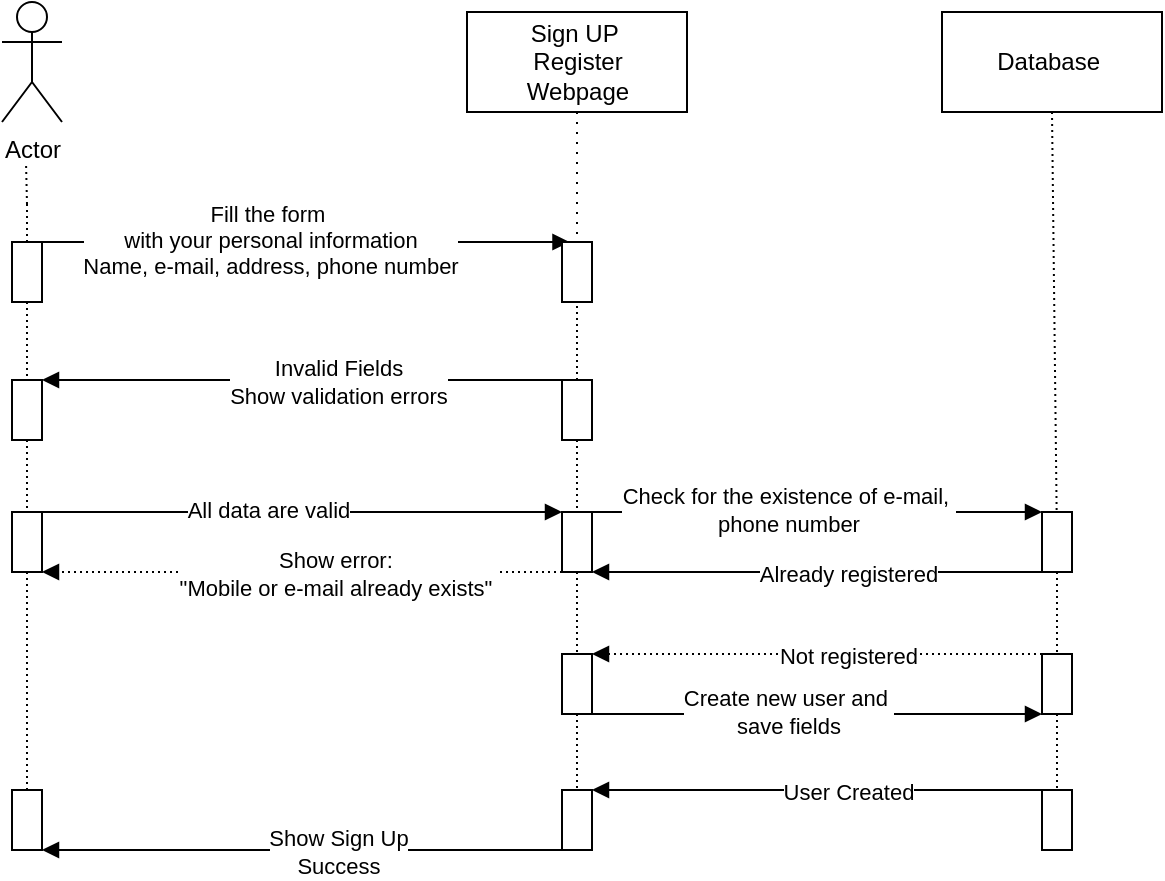 <mxfile version="28.1.1">
  <diagram name="Página-1" id="Tze2PxAu_fKcx7ZtailU">
    <mxGraphModel dx="873" dy="510" grid="0" gridSize="10" guides="1" tooltips="1" connect="1" arrows="1" fold="1" page="1" pageScale="1" pageWidth="980" pageHeight="1390" math="0" shadow="0">
      <root>
        <mxCell id="0" />
        <mxCell id="1" parent="0" />
        <mxCell id="OK-tZQMdaLTncchBPFv1-1" value="Actor" style="shape=umlActor;verticalLabelPosition=bottom;verticalAlign=top;html=1;outlineConnect=0;" vertex="1" parent="1">
          <mxGeometry x="140" y="50" width="30" height="60" as="geometry" />
        </mxCell>
        <mxCell id="OK-tZQMdaLTncchBPFv1-58" style="edgeStyle=orthogonalEdgeStyle;rounded=0;orthogonalLoop=1;jettySize=auto;html=1;exitX=0.5;exitY=1;exitDx=0;exitDy=0;entryX=0.5;entryY=0;entryDx=0;entryDy=0;endArrow=none;endFill=0;dashed=1;dashPattern=1 2;" edge="1" parent="1" source="OK-tZQMdaLTncchBPFv1-2" target="OK-tZQMdaLTncchBPFv1-10">
          <mxGeometry relative="1" as="geometry" />
        </mxCell>
        <mxCell id="OK-tZQMdaLTncchBPFv1-2" value="" style="html=1;whiteSpace=wrap;" vertex="1" parent="1">
          <mxGeometry x="145" y="170" width="15" height="30" as="geometry" />
        </mxCell>
        <mxCell id="OK-tZQMdaLTncchBPFv1-22" style="rounded=0;orthogonalLoop=1;jettySize=auto;html=1;exitX=0.5;exitY=1;exitDx=0;exitDy=0;entryX=0.5;entryY=0;entryDx=0;entryDy=0;dashed=1;dashPattern=1 4;endArrow=none;endFill=0;" edge="1" parent="1" source="OK-tZQMdaLTncchBPFv1-5" target="OK-tZQMdaLTncchBPFv1-14">
          <mxGeometry relative="1" as="geometry" />
        </mxCell>
        <mxCell id="OK-tZQMdaLTncchBPFv1-5" value="Sign UP&amp;nbsp;&lt;div&gt;Register&lt;/div&gt;&lt;div&gt;Webpage&lt;/div&gt;" style="html=1;whiteSpace=wrap;" vertex="1" parent="1">
          <mxGeometry x="372.5" y="55" width="110" height="50" as="geometry" />
        </mxCell>
        <mxCell id="OK-tZQMdaLTncchBPFv1-6" value="" style="endArrow=block;endFill=1;html=1;align=left;verticalAlign=top;rounded=0;exitX=1;exitY=0;exitDx=0;exitDy=0;entryX=0.25;entryY=0;entryDx=0;entryDy=0;" edge="1" parent="1" source="OK-tZQMdaLTncchBPFv1-2" target="OK-tZQMdaLTncchBPFv1-14">
          <mxGeometry x="-1" relative="1" as="geometry">
            <mxPoint x="470" y="250" as="sourcePoint" />
            <mxPoint x="380" y="170" as="targetPoint" />
          </mxGeometry>
        </mxCell>
        <mxCell id="OK-tZQMdaLTncchBPFv1-13" value="Fill the form&amp;nbsp;&lt;div&gt;with your personal information&lt;/div&gt;&lt;div&gt;Name, e-mail, address, phone number&lt;/div&gt;" style="edgeLabel;html=1;align=center;verticalAlign=middle;resizable=0;points=[];" vertex="1" connectable="0" parent="OK-tZQMdaLTncchBPFv1-6">
          <mxGeometry x="-0.135" y="1" relative="1" as="geometry">
            <mxPoint as="offset" />
          </mxGeometry>
        </mxCell>
        <mxCell id="OK-tZQMdaLTncchBPFv1-60" style="edgeStyle=orthogonalEdgeStyle;rounded=0;orthogonalLoop=1;jettySize=auto;html=1;exitX=0.5;exitY=1;exitDx=0;exitDy=0;entryX=0.5;entryY=0;entryDx=0;entryDy=0;endArrow=none;endFill=0;dashed=1;dashPattern=1 2;" edge="1" parent="1" source="OK-tZQMdaLTncchBPFv1-9" target="OK-tZQMdaLTncchBPFv1-35">
          <mxGeometry relative="1" as="geometry" />
        </mxCell>
        <mxCell id="OK-tZQMdaLTncchBPFv1-9" value="" style="html=1;whiteSpace=wrap;" vertex="1" parent="1">
          <mxGeometry x="145" y="305" width="15" height="30" as="geometry" />
        </mxCell>
        <mxCell id="OK-tZQMdaLTncchBPFv1-59" style="edgeStyle=orthogonalEdgeStyle;rounded=0;orthogonalLoop=1;jettySize=auto;html=1;exitX=0.5;exitY=1;exitDx=0;exitDy=0;entryX=0.5;entryY=0;entryDx=0;entryDy=0;endArrow=none;endFill=0;dashed=1;dashPattern=1 2;" edge="1" parent="1" source="OK-tZQMdaLTncchBPFv1-10" target="OK-tZQMdaLTncchBPFv1-9">
          <mxGeometry relative="1" as="geometry" />
        </mxCell>
        <mxCell id="OK-tZQMdaLTncchBPFv1-10" value="" style="html=1;whiteSpace=wrap;" vertex="1" parent="1">
          <mxGeometry x="145" y="239" width="15" height="30" as="geometry" />
        </mxCell>
        <mxCell id="OK-tZQMdaLTncchBPFv1-14" value="" style="html=1;whiteSpace=wrap;" vertex="1" parent="1">
          <mxGeometry x="420" y="170" width="15" height="30" as="geometry" />
        </mxCell>
        <mxCell id="OK-tZQMdaLTncchBPFv1-52" style="edgeStyle=orthogonalEdgeStyle;rounded=0;orthogonalLoop=1;jettySize=auto;html=1;exitX=0.5;exitY=1;exitDx=0;exitDy=0;entryX=0.5;entryY=0;entryDx=0;entryDy=0;endArrow=none;endFill=0;dashed=1;dashPattern=1 2;" edge="1" parent="1" source="OK-tZQMdaLTncchBPFv1-15" target="OK-tZQMdaLTncchBPFv1-36">
          <mxGeometry relative="1" as="geometry" />
        </mxCell>
        <mxCell id="OK-tZQMdaLTncchBPFv1-15" value="" style="html=1;whiteSpace=wrap;" vertex="1" parent="1">
          <mxGeometry x="420" y="305" width="15" height="30" as="geometry" />
        </mxCell>
        <mxCell id="OK-tZQMdaLTncchBPFv1-51" style="edgeStyle=orthogonalEdgeStyle;rounded=0;orthogonalLoop=1;jettySize=auto;html=1;exitX=0.5;exitY=1;exitDx=0;exitDy=0;entryX=0.5;entryY=0;entryDx=0;entryDy=0;endArrow=none;endFill=0;dashed=1;dashPattern=1 2;" edge="1" parent="1" source="OK-tZQMdaLTncchBPFv1-16" target="OK-tZQMdaLTncchBPFv1-15">
          <mxGeometry relative="1" as="geometry" />
        </mxCell>
        <mxCell id="OK-tZQMdaLTncchBPFv1-57" style="edgeStyle=orthogonalEdgeStyle;rounded=0;orthogonalLoop=1;jettySize=auto;html=1;exitX=0.5;exitY=0;exitDx=0;exitDy=0;entryX=0.5;entryY=1;entryDx=0;entryDy=0;endArrow=none;endFill=0;dashed=1;dashPattern=1 2;" edge="1" parent="1" source="OK-tZQMdaLTncchBPFv1-16" target="OK-tZQMdaLTncchBPFv1-14">
          <mxGeometry relative="1" as="geometry" />
        </mxCell>
        <mxCell id="OK-tZQMdaLTncchBPFv1-16" value="" style="html=1;whiteSpace=wrap;" vertex="1" parent="1">
          <mxGeometry x="420" y="239" width="15" height="30" as="geometry" />
        </mxCell>
        <mxCell id="OK-tZQMdaLTncchBPFv1-54" style="rounded=0;orthogonalLoop=1;jettySize=auto;html=1;exitX=0.5;exitY=1;exitDx=0;exitDy=0;endArrow=none;endFill=0;dashed=1;dashPattern=1 2;" edge="1" parent="1" source="OK-tZQMdaLTncchBPFv1-17" target="OK-tZQMdaLTncchBPFv1-28">
          <mxGeometry relative="1" as="geometry" />
        </mxCell>
        <mxCell id="OK-tZQMdaLTncchBPFv1-17" value="Database&amp;nbsp;" style="html=1;whiteSpace=wrap;" vertex="1" parent="1">
          <mxGeometry x="610" y="55" width="110" height="50" as="geometry" />
        </mxCell>
        <mxCell id="OK-tZQMdaLTncchBPFv1-24" value="" style="endArrow=block;endFill=1;html=1;align=left;verticalAlign=top;rounded=0;exitX=0;exitY=0;exitDx=0;exitDy=0;entryX=1;entryY=0;entryDx=0;entryDy=0;" edge="1" parent="1" source="OK-tZQMdaLTncchBPFv1-16" target="OK-tZQMdaLTncchBPFv1-10">
          <mxGeometry x="-1" relative="1" as="geometry">
            <mxPoint x="160" y="389" as="sourcePoint" />
            <mxPoint x="424" y="389" as="targetPoint" />
          </mxGeometry>
        </mxCell>
        <mxCell id="OK-tZQMdaLTncchBPFv1-25" value="Invalid Fields&lt;br&gt;Show validation errors" style="edgeLabel;html=1;align=center;verticalAlign=middle;resizable=0;points=[];" vertex="1" connectable="0" parent="OK-tZQMdaLTncchBPFv1-24">
          <mxGeometry x="-0.135" y="1" relative="1" as="geometry">
            <mxPoint as="offset" />
          </mxGeometry>
        </mxCell>
        <mxCell id="OK-tZQMdaLTncchBPFv1-26" value="" style="endArrow=block;endFill=1;html=1;align=left;verticalAlign=top;rounded=0;exitX=1;exitY=0;exitDx=0;exitDy=0;entryX=0;entryY=0;entryDx=0;entryDy=0;" edge="1" parent="1" source="OK-tZQMdaLTncchBPFv1-9" target="OK-tZQMdaLTncchBPFv1-15">
          <mxGeometry x="-1" relative="1" as="geometry">
            <mxPoint x="390" y="205" as="sourcePoint" />
            <mxPoint x="654" y="205" as="targetPoint" />
          </mxGeometry>
        </mxCell>
        <mxCell id="OK-tZQMdaLTncchBPFv1-27" value="All data are valid" style="edgeLabel;html=1;align=center;verticalAlign=middle;resizable=0;points=[];" vertex="1" connectable="0" parent="OK-tZQMdaLTncchBPFv1-26">
          <mxGeometry x="-0.135" y="1" relative="1" as="geometry">
            <mxPoint as="offset" />
          </mxGeometry>
        </mxCell>
        <mxCell id="OK-tZQMdaLTncchBPFv1-55" style="edgeStyle=orthogonalEdgeStyle;rounded=0;orthogonalLoop=1;jettySize=auto;html=1;exitX=0.5;exitY=1;exitDx=0;exitDy=0;entryX=0.5;entryY=0;entryDx=0;entryDy=0;endArrow=none;endFill=0;dashed=1;dashPattern=1 2;" edge="1" parent="1" source="OK-tZQMdaLTncchBPFv1-28" target="OK-tZQMdaLTncchBPFv1-37">
          <mxGeometry relative="1" as="geometry" />
        </mxCell>
        <mxCell id="OK-tZQMdaLTncchBPFv1-28" value="" style="html=1;whiteSpace=wrap;" vertex="1" parent="1">
          <mxGeometry x="660" y="305" width="15" height="30" as="geometry" />
        </mxCell>
        <mxCell id="OK-tZQMdaLTncchBPFv1-29" value="" style="endArrow=block;endFill=1;html=1;align=left;verticalAlign=top;rounded=0;exitX=1;exitY=0;exitDx=0;exitDy=0;entryX=0;entryY=0;entryDx=0;entryDy=0;" edge="1" parent="1" source="OK-tZQMdaLTncchBPFv1-15" target="OK-tZQMdaLTncchBPFv1-28">
          <mxGeometry x="-1" relative="1" as="geometry">
            <mxPoint x="340" y="295" as="sourcePoint" />
            <mxPoint x="600" y="295" as="targetPoint" />
          </mxGeometry>
        </mxCell>
        <mxCell id="OK-tZQMdaLTncchBPFv1-30" value="Check for the existence of e-mail,&amp;nbsp;&lt;div&gt;phone number&lt;/div&gt;" style="edgeLabel;html=1;align=center;verticalAlign=middle;resizable=0;points=[];" vertex="1" connectable="0" parent="OK-tZQMdaLTncchBPFv1-29">
          <mxGeometry x="-0.135" y="1" relative="1" as="geometry">
            <mxPoint as="offset" />
          </mxGeometry>
        </mxCell>
        <mxCell id="OK-tZQMdaLTncchBPFv1-31" value="" style="endArrow=block;endFill=1;html=1;align=left;verticalAlign=top;rounded=0;exitX=0;exitY=1;exitDx=0;exitDy=0;entryX=1;entryY=1;entryDx=0;entryDy=0;" edge="1" parent="1" source="OK-tZQMdaLTncchBPFv1-28" target="OK-tZQMdaLTncchBPFv1-15">
          <mxGeometry x="-1" relative="1" as="geometry">
            <mxPoint x="380" y="305" as="sourcePoint" />
            <mxPoint x="640" y="305" as="targetPoint" />
          </mxGeometry>
        </mxCell>
        <mxCell id="OK-tZQMdaLTncchBPFv1-32" value="Already registered" style="edgeLabel;html=1;align=center;verticalAlign=middle;resizable=0;points=[];" vertex="1" connectable="0" parent="OK-tZQMdaLTncchBPFv1-31">
          <mxGeometry x="-0.135" y="1" relative="1" as="geometry">
            <mxPoint as="offset" />
          </mxGeometry>
        </mxCell>
        <mxCell id="OK-tZQMdaLTncchBPFv1-33" value="" style="endArrow=block;endFill=1;html=1;align=left;verticalAlign=top;rounded=0;exitX=0;exitY=1;exitDx=0;exitDy=0;entryX=1;entryY=1;entryDx=0;entryDy=0;dashed=1;dashPattern=1 2;" edge="1" parent="1" source="OK-tZQMdaLTncchBPFv1-15" target="OK-tZQMdaLTncchBPFv1-9">
          <mxGeometry x="-1" relative="1" as="geometry">
            <mxPoint x="705" y="325" as="sourcePoint" />
            <mxPoint x="480" y="325" as="targetPoint" />
          </mxGeometry>
        </mxCell>
        <mxCell id="OK-tZQMdaLTncchBPFv1-34" value="Show error:&amp;nbsp;&lt;div&gt;&quot;Mobile or e-mail already exists&quot;&amp;nbsp;&lt;/div&gt;" style="edgeLabel;html=1;align=center;verticalAlign=middle;resizable=0;points=[];" vertex="1" connectable="0" parent="OK-tZQMdaLTncchBPFv1-33">
          <mxGeometry x="-0.135" y="1" relative="1" as="geometry">
            <mxPoint as="offset" />
          </mxGeometry>
        </mxCell>
        <mxCell id="OK-tZQMdaLTncchBPFv1-35" value="" style="html=1;whiteSpace=wrap;" vertex="1" parent="1">
          <mxGeometry x="145" y="444" width="15" height="30" as="geometry" />
        </mxCell>
        <mxCell id="OK-tZQMdaLTncchBPFv1-53" style="edgeStyle=orthogonalEdgeStyle;rounded=0;orthogonalLoop=1;jettySize=auto;html=1;exitX=0.5;exitY=1;exitDx=0;exitDy=0;entryX=0.5;entryY=0;entryDx=0;entryDy=0;endArrow=none;endFill=0;dashed=1;dashPattern=1 2;" edge="1" parent="1" source="OK-tZQMdaLTncchBPFv1-36" target="OK-tZQMdaLTncchBPFv1-46">
          <mxGeometry relative="1" as="geometry" />
        </mxCell>
        <mxCell id="OK-tZQMdaLTncchBPFv1-36" value="" style="html=1;whiteSpace=wrap;" vertex="1" parent="1">
          <mxGeometry x="420" y="376" width="15" height="30" as="geometry" />
        </mxCell>
        <mxCell id="OK-tZQMdaLTncchBPFv1-56" style="edgeStyle=orthogonalEdgeStyle;rounded=0;orthogonalLoop=1;jettySize=auto;html=1;exitX=0.5;exitY=1;exitDx=0;exitDy=0;entryX=0.5;entryY=0;entryDx=0;entryDy=0;endArrow=none;endFill=0;dashed=1;dashPattern=1 2;" edge="1" parent="1" source="OK-tZQMdaLTncchBPFv1-37" target="OK-tZQMdaLTncchBPFv1-42">
          <mxGeometry relative="1" as="geometry" />
        </mxCell>
        <mxCell id="OK-tZQMdaLTncchBPFv1-37" value="" style="html=1;whiteSpace=wrap;" vertex="1" parent="1">
          <mxGeometry x="660" y="376" width="15" height="30" as="geometry" />
        </mxCell>
        <mxCell id="OK-tZQMdaLTncchBPFv1-38" value="" style="endArrow=block;endFill=1;html=1;align=left;verticalAlign=top;rounded=0;exitX=0;exitY=0;exitDx=0;exitDy=0;entryX=1;entryY=0;entryDx=0;entryDy=0;dashed=1;dashPattern=1 2;" edge="1" parent="1" source="OK-tZQMdaLTncchBPFv1-37" target="OK-tZQMdaLTncchBPFv1-36">
          <mxGeometry x="-1" relative="1" as="geometry">
            <mxPoint x="845" y="356" as="sourcePoint" />
            <mxPoint x="620" y="356" as="targetPoint" />
          </mxGeometry>
        </mxCell>
        <mxCell id="OK-tZQMdaLTncchBPFv1-39" value="Not registered" style="edgeLabel;html=1;align=center;verticalAlign=middle;resizable=0;points=[];" vertex="1" connectable="0" parent="OK-tZQMdaLTncchBPFv1-38">
          <mxGeometry x="-0.135" y="1" relative="1" as="geometry">
            <mxPoint as="offset" />
          </mxGeometry>
        </mxCell>
        <mxCell id="OK-tZQMdaLTncchBPFv1-40" value="" style="endArrow=block;endFill=1;html=1;align=left;verticalAlign=top;rounded=0;exitX=1;exitY=1;exitDx=0;exitDy=0;entryX=0;entryY=1;entryDx=0;entryDy=0;" edge="1" parent="1" source="OK-tZQMdaLTncchBPFv1-36" target="OK-tZQMdaLTncchBPFv1-37">
          <mxGeometry x="-1" relative="1" as="geometry">
            <mxPoint x="733" y="376" as="sourcePoint" />
            <mxPoint x="510" y="376" as="targetPoint" />
          </mxGeometry>
        </mxCell>
        <mxCell id="OK-tZQMdaLTncchBPFv1-41" value="Create new user and&amp;nbsp;&lt;div&gt;save fields&lt;/div&gt;" style="edgeLabel;html=1;align=center;verticalAlign=middle;resizable=0;points=[];" vertex="1" connectable="0" parent="OK-tZQMdaLTncchBPFv1-40">
          <mxGeometry x="-0.135" y="1" relative="1" as="geometry">
            <mxPoint as="offset" />
          </mxGeometry>
        </mxCell>
        <mxCell id="OK-tZQMdaLTncchBPFv1-42" value="" style="html=1;whiteSpace=wrap;" vertex="1" parent="1">
          <mxGeometry x="660" y="444" width="15" height="30" as="geometry" />
        </mxCell>
        <mxCell id="OK-tZQMdaLTncchBPFv1-44" value="" style="endArrow=block;endFill=1;html=1;align=left;verticalAlign=top;rounded=0;exitX=0;exitY=0;exitDx=0;exitDy=0;entryX=1;entryY=0;entryDx=0;entryDy=0;" edge="1" parent="1" source="OK-tZQMdaLTncchBPFv1-42" target="OK-tZQMdaLTncchBPFv1-46">
          <mxGeometry x="-1" relative="1" as="geometry">
            <mxPoint x="645" y="484" as="sourcePoint" />
            <mxPoint x="440" y="454" as="targetPoint" />
          </mxGeometry>
        </mxCell>
        <mxCell id="OK-tZQMdaLTncchBPFv1-45" value="User Created" style="edgeLabel;html=1;align=center;verticalAlign=middle;resizable=0;points=[];" vertex="1" connectable="0" parent="OK-tZQMdaLTncchBPFv1-44">
          <mxGeometry x="-0.135" y="1" relative="1" as="geometry">
            <mxPoint as="offset" />
          </mxGeometry>
        </mxCell>
        <mxCell id="OK-tZQMdaLTncchBPFv1-46" value="" style="html=1;whiteSpace=wrap;" vertex="1" parent="1">
          <mxGeometry x="420" y="444" width="15" height="30" as="geometry" />
        </mxCell>
        <mxCell id="OK-tZQMdaLTncchBPFv1-47" value="" style="endArrow=block;endFill=1;html=1;align=left;verticalAlign=top;rounded=0;exitX=0;exitY=1;exitDx=0;exitDy=0;entryX=1;entryY=1;entryDx=0;entryDy=0;" edge="1" parent="1" source="OK-tZQMdaLTncchBPFv1-46" target="OK-tZQMdaLTncchBPFv1-35">
          <mxGeometry x="-1" relative="1" as="geometry">
            <mxPoint x="845" y="444" as="sourcePoint" />
            <mxPoint x="620" y="444" as="targetPoint" />
          </mxGeometry>
        </mxCell>
        <mxCell id="OK-tZQMdaLTncchBPFv1-48" value="Show Sign Up&lt;div&gt;Success&lt;/div&gt;" style="edgeLabel;html=1;align=center;verticalAlign=middle;resizable=0;points=[];" vertex="1" connectable="0" parent="OK-tZQMdaLTncchBPFv1-47">
          <mxGeometry x="-0.135" y="1" relative="1" as="geometry">
            <mxPoint as="offset" />
          </mxGeometry>
        </mxCell>
        <mxCell id="OK-tZQMdaLTncchBPFv1-61" style="edgeStyle=orthogonalEdgeStyle;rounded=0;orthogonalLoop=1;jettySize=auto;html=1;exitX=0.5;exitY=0;exitDx=0;exitDy=0;endArrow=none;endFill=0;dashed=1;dashPattern=1 2;" edge="1" parent="1" source="OK-tZQMdaLTncchBPFv1-2">
          <mxGeometry relative="1" as="geometry">
            <mxPoint x="152" y="130" as="targetPoint" />
          </mxGeometry>
        </mxCell>
      </root>
    </mxGraphModel>
  </diagram>
</mxfile>

